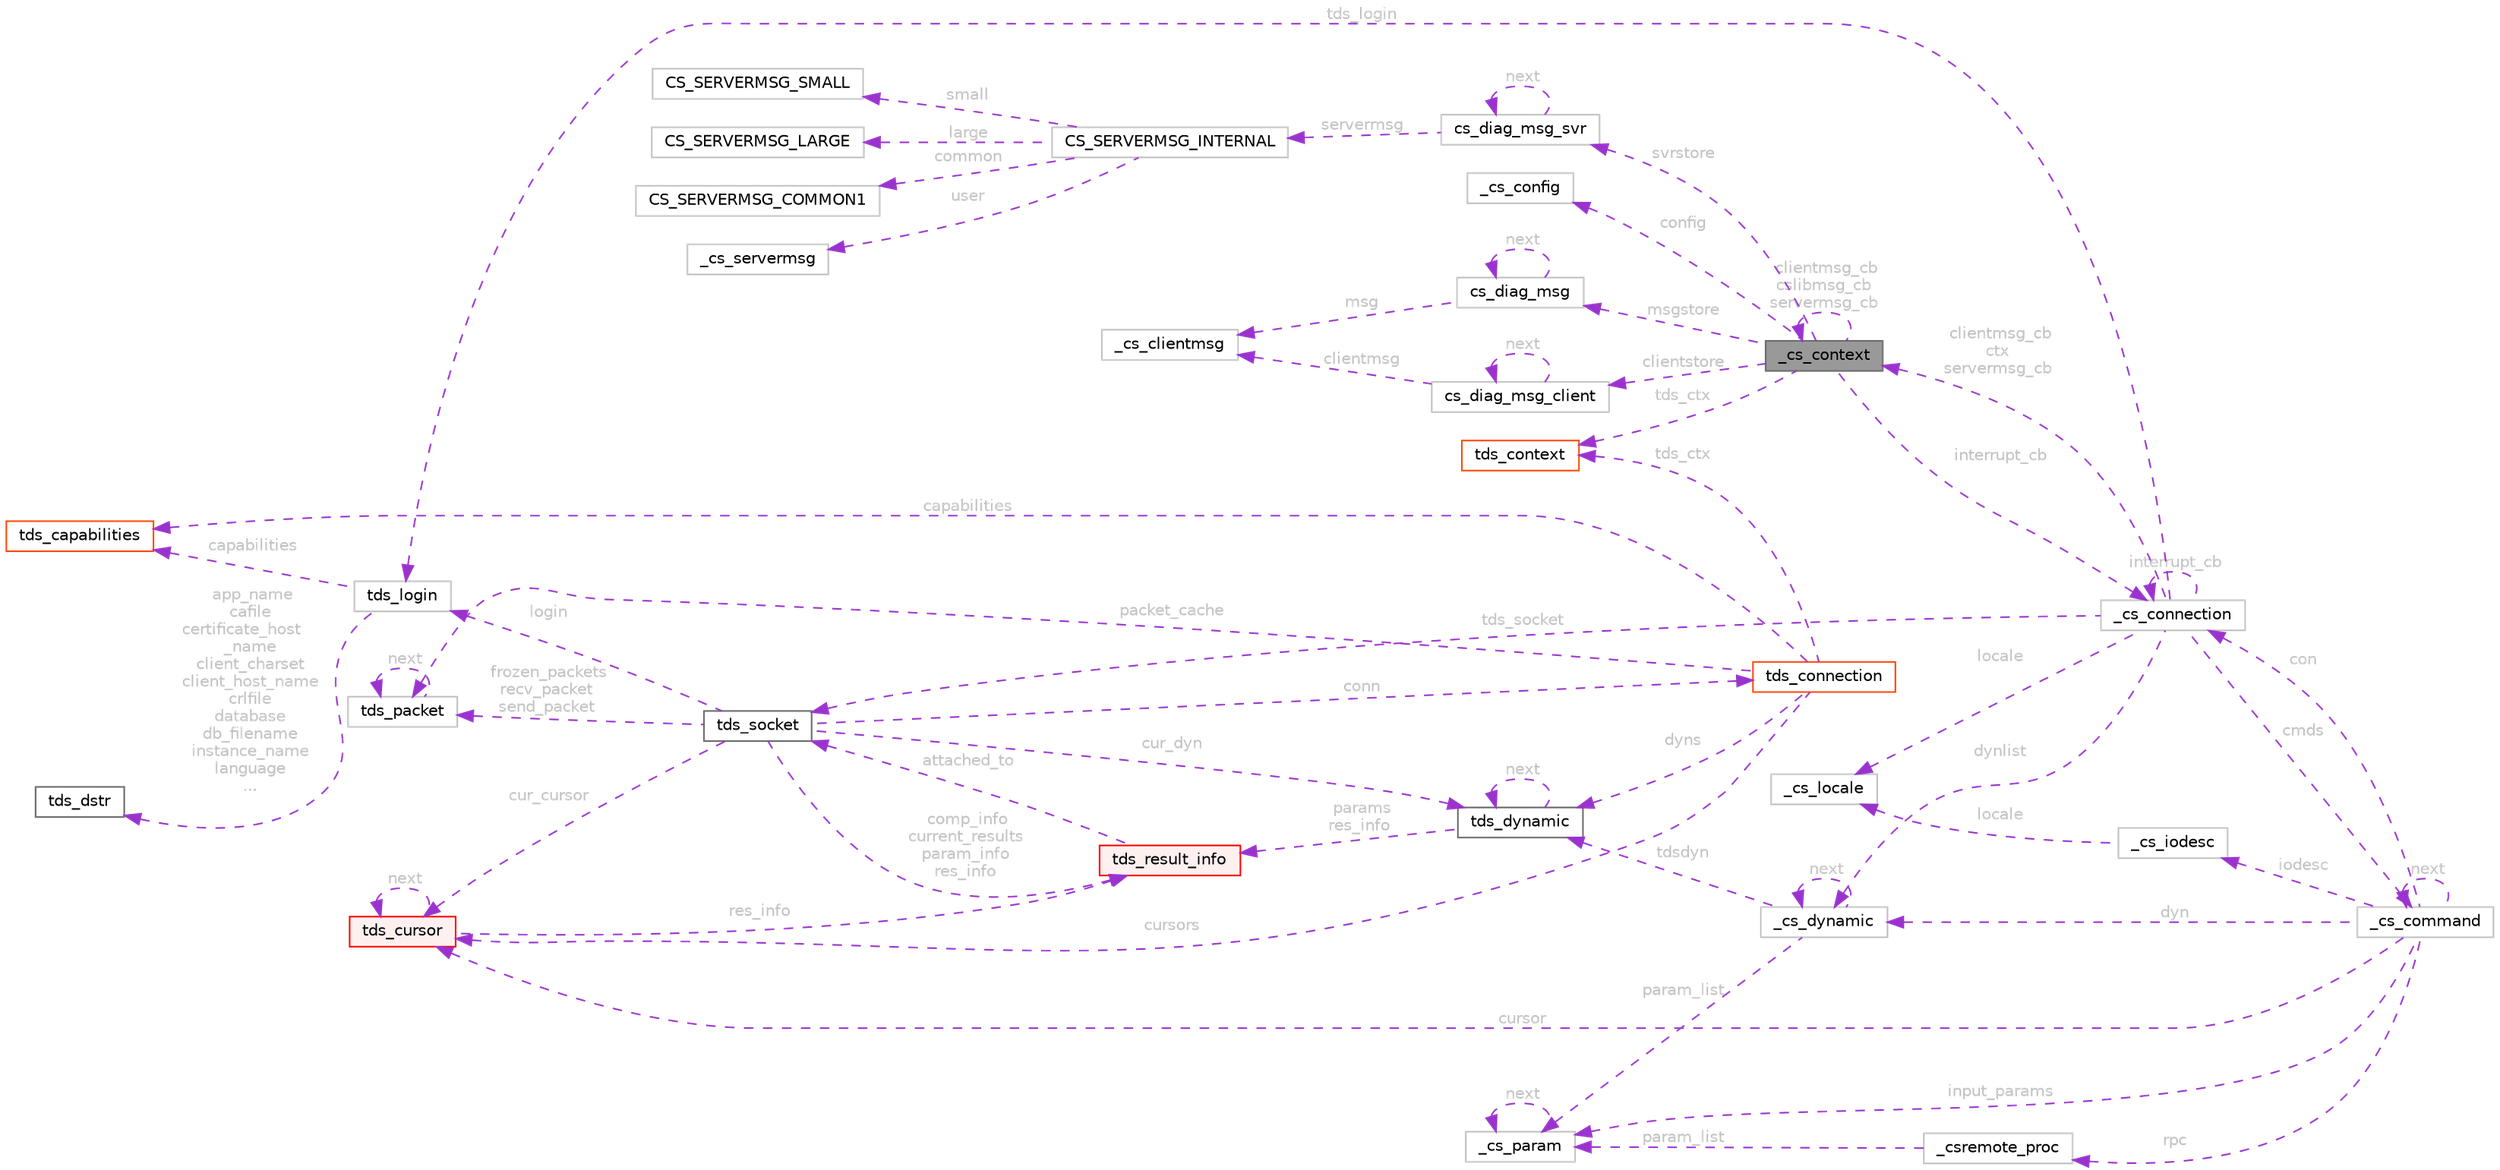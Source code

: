 digraph "_cs_context"
{
 // LATEX_PDF_SIZE
  bgcolor="transparent";
  edge [fontname=Helvetica,fontsize=10,labelfontname=Helvetica,labelfontsize=10];
  node [fontname=Helvetica,fontsize=10,shape=box,height=0.2,width=0.4];
  rankdir="LR";
  Node1 [id="Node000001",label="_cs_context",height=0.2,width=0.4,color="gray40", fillcolor="grey60", style="filled", fontcolor="black",tooltip=" "];
  Node2 -> Node1 [id="edge1_Node000001_Node000002",dir="back",color="darkorchid3",style="dashed",tooltip=" ",label=" clientstore",fontcolor="grey" ];
  Node2 [id="Node000002",label="cs_diag_msg_client",height=0.2,width=0.4,color="grey75", fillcolor="white", style="filled",URL="$a00894.html",tooltip=" "];
  Node2 -> Node2 [id="edge2_Node000002_Node000002",dir="back",color="darkorchid3",style="dashed",tooltip=" ",label=" next",fontcolor="grey" ];
  Node3 -> Node2 [id="edge3_Node000002_Node000003",dir="back",color="darkorchid3",style="dashed",tooltip=" ",label=" clientmsg",fontcolor="grey" ];
  Node3 [id="Node000003",label="_cs_clientmsg",height=0.2,width=0.4,color="grey75", fillcolor="white", style="filled",URL="$a00882.html",tooltip=" "];
  Node4 -> Node1 [id="edge4_Node000001_Node000004",dir="back",color="darkorchid3",style="dashed",tooltip=" ",label=" svrstore",fontcolor="grey" ];
  Node4 [id="Node000004",label="cs_diag_msg_svr",height=0.2,width=0.4,color="grey75", fillcolor="white", style="filled",URL="$a00918.html",tooltip=" "];
  Node4 -> Node4 [id="edge5_Node000004_Node000004",dir="back",color="darkorchid3",style="dashed",tooltip=" ",label=" next",fontcolor="grey" ];
  Node5 -> Node4 [id="edge6_Node000004_Node000005",dir="back",color="darkorchid3",style="dashed",tooltip=" ",label=" servermsg",fontcolor="grey" ];
  Node5 [id="Node000005",label="CS_SERVERMSG_INTERNAL",height=0.2,width=0.4,color="grey75", fillcolor="white", style="filled",URL="$a00914.html",tooltip=" "];
  Node6 -> Node5 [id="edge7_Node000005_Node000006",dir="back",color="darkorchid3",style="dashed",tooltip=" ",label=" small",fontcolor="grey" ];
  Node6 [id="Node000006",label="CS_SERVERMSG_SMALL",height=0.2,width=0.4,color="grey75", fillcolor="white", style="filled",URL="$a00898.html",tooltip=" "];
  Node7 -> Node5 [id="edge8_Node000005_Node000007",dir="back",color="darkorchid3",style="dashed",tooltip=" ",label=" large",fontcolor="grey" ];
  Node7 [id="Node000007",label="CS_SERVERMSG_LARGE",height=0.2,width=0.4,color="grey75", fillcolor="white", style="filled",URL="$a00902.html",tooltip=" "];
  Node8 -> Node5 [id="edge9_Node000005_Node000008",dir="back",color="darkorchid3",style="dashed",tooltip=" ",label=" common",fontcolor="grey" ];
  Node8 [id="Node000008",label="CS_SERVERMSG_COMMON1",height=0.2,width=0.4,color="grey75", fillcolor="white", style="filled",URL="$a00906.html",tooltip=" "];
  Node9 -> Node5 [id="edge10_Node000005_Node000009",dir="back",color="darkorchid3",style="dashed",tooltip=" ",label=" user",fontcolor="grey" ];
  Node9 [id="Node000009",label="_cs_servermsg",height=0.2,width=0.4,color="grey75", fillcolor="white", style="filled",URL="$a00886.html",tooltip=" "];
  Node10 -> Node1 [id="edge11_Node000001_Node000010",dir="back",color="darkorchid3",style="dashed",tooltip=" ",label=" msgstore",fontcolor="grey" ];
  Node10 [id="Node000010",label="cs_diag_msg",height=0.2,width=0.4,color="grey75", fillcolor="white", style="filled",URL="$a00922.html",tooltip=" "];
  Node3 -> Node10 [id="edge12_Node000010_Node000003",dir="back",color="darkorchid3",style="dashed",tooltip=" ",label=" msg",fontcolor="grey" ];
  Node10 -> Node10 [id="edge13_Node000010_Node000010",dir="back",color="darkorchid3",style="dashed",tooltip=" ",label=" next",fontcolor="grey" ];
  Node1 -> Node1 [id="edge14_Node000001_Node000001",dir="back",color="darkorchid3",style="dashed",tooltip=" ",label=" clientmsg_cb\ncslibmsg_cb\nservermsg_cb",fontcolor="grey" ];
  Node11 -> Node1 [id="edge15_Node000001_Node000011",dir="back",color="darkorchid3",style="dashed",tooltip=" ",label=" interrupt_cb",fontcolor="grey" ];
  Node11 [id="Node000011",label="_cs_connection",height=0.2,width=0.4,color="grey75", fillcolor="white", style="filled",URL="$a00934.html",tooltip=" "];
  Node1 -> Node11 [id="edge16_Node000011_Node000001",dir="back",color="darkorchid3",style="dashed",tooltip=" ",label=" clientmsg_cb\nctx\nservermsg_cb",fontcolor="grey" ];
  Node12 -> Node11 [id="edge17_Node000011_Node000012",dir="back",color="darkorchid3",style="dashed",tooltip=" ",label=" tds_login",fontcolor="grey" ];
  Node12 [id="Node000012",label="tds_login",height=0.2,width=0.4,color="grey75", fillcolor="white", style="filled",URL="$a01218.html",tooltip=" "];
  Node13 -> Node12 [id="edge18_Node000012_Node000013",dir="back",color="darkorchid3",style="dashed",tooltip=" ",label=" app_name\ncafile\ncertificate_host\l_name\nclient_charset\nclient_host_name\ncrlfile\ndatabase\ndb_filename\ninstance_name\nlanguage\n...",fontcolor="grey" ];
  Node13 [id="Node000013",label="tds_dstr",height=0.2,width=0.4,color="gray40", fillcolor="white", style="filled",URL="$a01374.html",tooltip="Structure to hold a string."];
  Node14 -> Node12 [id="edge19_Node000012_Node000014",dir="back",color="darkorchid3",style="dashed",tooltip=" ",label=" capabilities",fontcolor="grey" ];
  Node14 [id="Node000014",label="tds_capabilities",height=0.2,width=0.4,color="orangered", fillcolor="white", style="filled",URL="$a01214.html",tooltip=" "];
  Node16 -> Node11 [id="edge20_Node000011_Node000016",dir="back",color="darkorchid3",style="dashed",tooltip=" ",label=" tds_socket",fontcolor="grey" ];
  Node16 [id="Node000016",label="tds_socket",height=0.2,width=0.4,color="gray40", fillcolor="white", style="filled",URL="$a01310.html",tooltip="Information for a server connection."];
  Node17 -> Node16 [id="edge21_Node000016_Node000017",dir="back",color="darkorchid3",style="dashed",tooltip=" ",label=" conn",fontcolor="grey" ];
  Node17 [id="Node000017",label="tds_connection",height=0.2,width=0.4,color="orangered", fillcolor="white", style="filled",URL="$a01306.html",tooltip=" "];
  Node19 -> Node17 [id="edge22_Node000017_Node000019",dir="back",color="darkorchid3",style="dashed",tooltip=" ",label=" tds_ctx",fontcolor="grey" ];
  Node19 [id="Node000019",label="tds_context",height=0.2,width=0.4,color="orangered", fillcolor="white", style="filled",URL="$a01290.html",tooltip=" "];
  Node22 -> Node17 [id="edge23_Node000017_Node000022",dir="back",color="darkorchid3",style="dashed",tooltip=" ",label=" cursors",fontcolor="grey" ];
  Node22 [id="Node000022",label="tds_cursor",height=0.2,width=0.4,color="red", fillcolor="#FFF0F0", style="filled",URL="$a01274.html",tooltip="Holds information about a cursor."];
  Node22 -> Node22 [id="edge24_Node000022_Node000022",dir="back",color="darkorchid3",style="dashed",tooltip=" ",label=" next",fontcolor="grey" ];
  Node24 -> Node22 [id="edge25_Node000022_Node000024",dir="back",color="darkorchid3",style="dashed",tooltip=" ",label=" res_info",fontcolor="grey" ];
  Node24 [id="Node000024",label="tds_result_info",height=0.2,width=0.4,color="red", fillcolor="#FFF0F0", style="filled",URL="$a01258.html",tooltip="Hold information for any results."];
  Node16 -> Node24 [id="edge26_Node000024_Node000016",dir="back",color="darkorchid3",style="dashed",tooltip=" ",label=" attached_to",fontcolor="grey" ];
  Node32 -> Node17 [id="edge27_Node000017_Node000032",dir="back",color="darkorchid3",style="dashed",tooltip=" ",label=" dyns",fontcolor="grey" ];
  Node32 [id="Node000032",label="tds_dynamic",height=0.2,width=0.4,color="gray40", fillcolor="white", style="filled",URL="$a01282.html",tooltip="Holds information for a dynamic (also called prepared) query."];
  Node32 -> Node32 [id="edge28_Node000032_Node000032",dir="back",color="darkorchid3",style="dashed",tooltip=" ",label=" next",fontcolor="grey" ];
  Node24 -> Node32 [id="edge29_Node000032_Node000024",dir="back",color="darkorchid3",style="dashed",tooltip=" ",label=" params\nres_info",fontcolor="grey" ];
  Node14 -> Node17 [id="edge30_Node000017_Node000014",dir="back",color="darkorchid3",style="dashed",tooltip=" ",label=" capabilities",fontcolor="grey" ];
  Node33 -> Node17 [id="edge31_Node000017_Node000033",dir="back",color="darkorchid3",style="dashed",tooltip=" ",label=" packet_cache",fontcolor="grey" ];
  Node33 [id="Node000033",label="tds_packet",height=0.2,width=0.4,color="grey75", fillcolor="white", style="filled",URL="$a01298.html",tooltip=" "];
  Node33 -> Node33 [id="edge32_Node000033_Node000033",dir="back",color="darkorchid3",style="dashed",tooltip=" ",label=" next",fontcolor="grey" ];
  Node33 -> Node16 [id="edge33_Node000016_Node000033",dir="back",color="darkorchid3",style="dashed",tooltip=" ",label=" frozen_packets\nrecv_packet\nsend_packet",fontcolor="grey" ];
  Node24 -> Node16 [id="edge34_Node000016_Node000024",dir="back",color="darkorchid3",style="dashed",tooltip=" ",label=" comp_info\ncurrent_results\nparam_info\nres_info",fontcolor="grey" ];
  Node22 -> Node16 [id="edge35_Node000016_Node000022",dir="back",color="darkorchid3",style="dashed",tooltip=" ",label=" cur_cursor",fontcolor="grey" ];
  Node32 -> Node16 [id="edge36_Node000016_Node000032",dir="back",color="darkorchid3",style="dashed",tooltip=" ",label=" cur_dyn",fontcolor="grey" ];
  Node12 -> Node16 [id="edge37_Node000016_Node000012",dir="back",color="darkorchid3",style="dashed",tooltip=" ",label=" login",fontcolor="grey" ];
  Node11 -> Node11 [id="edge38_Node000011_Node000011",dir="back",color="darkorchid3",style="dashed",tooltip=" ",label=" interrupt_cb",fontcolor="grey" ];
  Node35 -> Node11 [id="edge39_Node000011_Node000035",dir="back",color="darkorchid3",style="dashed",tooltip=" ",label=" locale",fontcolor="grey" ];
  Node35 [id="Node000035",label="_cs_locale",height=0.2,width=0.4,color="grey75", fillcolor="white", style="filled",URL="$a00958.html",tooltip=" "];
  Node36 -> Node11 [id="edge40_Node000011_Node000036",dir="back",color="darkorchid3",style="dashed",tooltip=" ",label=" cmds",fontcolor="grey" ];
  Node36 [id="Node000036",label="_cs_command",height=0.2,width=0.4,color="grey75", fillcolor="white", style="filled",URL="$a00950.html",tooltip=" "];
  Node36 -> Node36 [id="edge41_Node000036_Node000036",dir="back",color="darkorchid3",style="dashed",tooltip=" ",label=" next",fontcolor="grey" ];
  Node11 -> Node36 [id="edge42_Node000036_Node000011",dir="back",color="darkorchid3",style="dashed",tooltip=" ",label=" con",fontcolor="grey" ];
  Node37 -> Node36 [id="edge43_Node000036_Node000037",dir="back",color="darkorchid3",style="dashed",tooltip=" ",label=" dyn",fontcolor="grey" ];
  Node37 [id="Node000037",label="_cs_dynamic",height=0.2,width=0.4,color="grey75", fillcolor="white", style="filled",URL="$a00946.html",tooltip=" "];
  Node37 -> Node37 [id="edge44_Node000037_Node000037",dir="back",color="darkorchid3",style="dashed",tooltip=" ",label=" next",fontcolor="grey" ];
  Node38 -> Node37 [id="edge45_Node000037_Node000038",dir="back",color="darkorchid3",style="dashed",tooltip=" ",label=" param_list",fontcolor="grey" ];
  Node38 [id="Node000038",label="_cs_param",height=0.2,width=0.4,color="grey75", fillcolor="white", style="filled",URL="$a00938.html",tooltip=" "];
  Node38 -> Node38 [id="edge46_Node000038_Node000038",dir="back",color="darkorchid3",style="dashed",tooltip=" ",label=" next",fontcolor="grey" ];
  Node32 -> Node37 [id="edge47_Node000037_Node000032",dir="back",color="darkorchid3",style="dashed",tooltip=" ",label=" tdsdyn",fontcolor="grey" ];
  Node39 -> Node36 [id="edge48_Node000036_Node000039",dir="back",color="darkorchid3",style="dashed",tooltip=" ",label=" iodesc",fontcolor="grey" ];
  Node39 [id="Node000039",label="_cs_iodesc",height=0.2,width=0.4,color="grey75", fillcolor="white", style="filled",URL="$a00854.html",tooltip=" "];
  Node35 -> Node39 [id="edge49_Node000039_Node000035",dir="back",color="darkorchid3",style="dashed",tooltip=" ",label=" locale",fontcolor="grey" ];
  Node40 -> Node36 [id="edge50_Node000036_Node000040",dir="back",color="darkorchid3",style="dashed",tooltip=" ",label=" rpc",fontcolor="grey" ];
  Node40 [id="Node000040",label="_csremote_proc",height=0.2,width=0.4,color="grey75", fillcolor="white", style="filled",URL="$a00942.html",tooltip=" "];
  Node38 -> Node40 [id="edge51_Node000040_Node000038",dir="back",color="darkorchid3",style="dashed",tooltip=" ",label=" param_list",fontcolor="grey" ];
  Node38 -> Node36 [id="edge52_Node000036_Node000038",dir="back",color="darkorchid3",style="dashed",tooltip=" ",label=" input_params",fontcolor="grey" ];
  Node22 -> Node36 [id="edge53_Node000036_Node000022",dir="back",color="darkorchid3",style="dashed",tooltip=" ",label=" cursor",fontcolor="grey" ];
  Node37 -> Node11 [id="edge54_Node000011_Node000037",dir="back",color="darkorchid3",style="dashed",tooltip=" ",label=" dynlist",fontcolor="grey" ];
  Node19 -> Node1 [id="edge55_Node000001_Node000019",dir="back",color="darkorchid3",style="dashed",tooltip=" ",label=" tds_ctx",fontcolor="grey" ];
  Node41 -> Node1 [id="edge56_Node000001_Node000041",dir="back",color="darkorchid3",style="dashed",tooltip=" ",label=" config",fontcolor="grey" ];
  Node41 [id="Node000041",label="_cs_config",height=0.2,width=0.4,color="grey75", fillcolor="white", style="filled",URL="$a00890.html",tooltip=" "];
}
